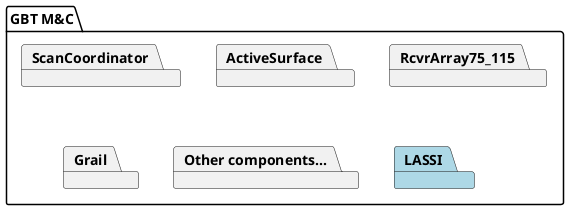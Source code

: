 @startuml
package "GBT M&C" {
  package ScanCoordinator
  package ActiveSurface
  package RcvrArray75_115
  package Grail
  package "Other components..."
  package LASSI #lightblue
}
@enduml
